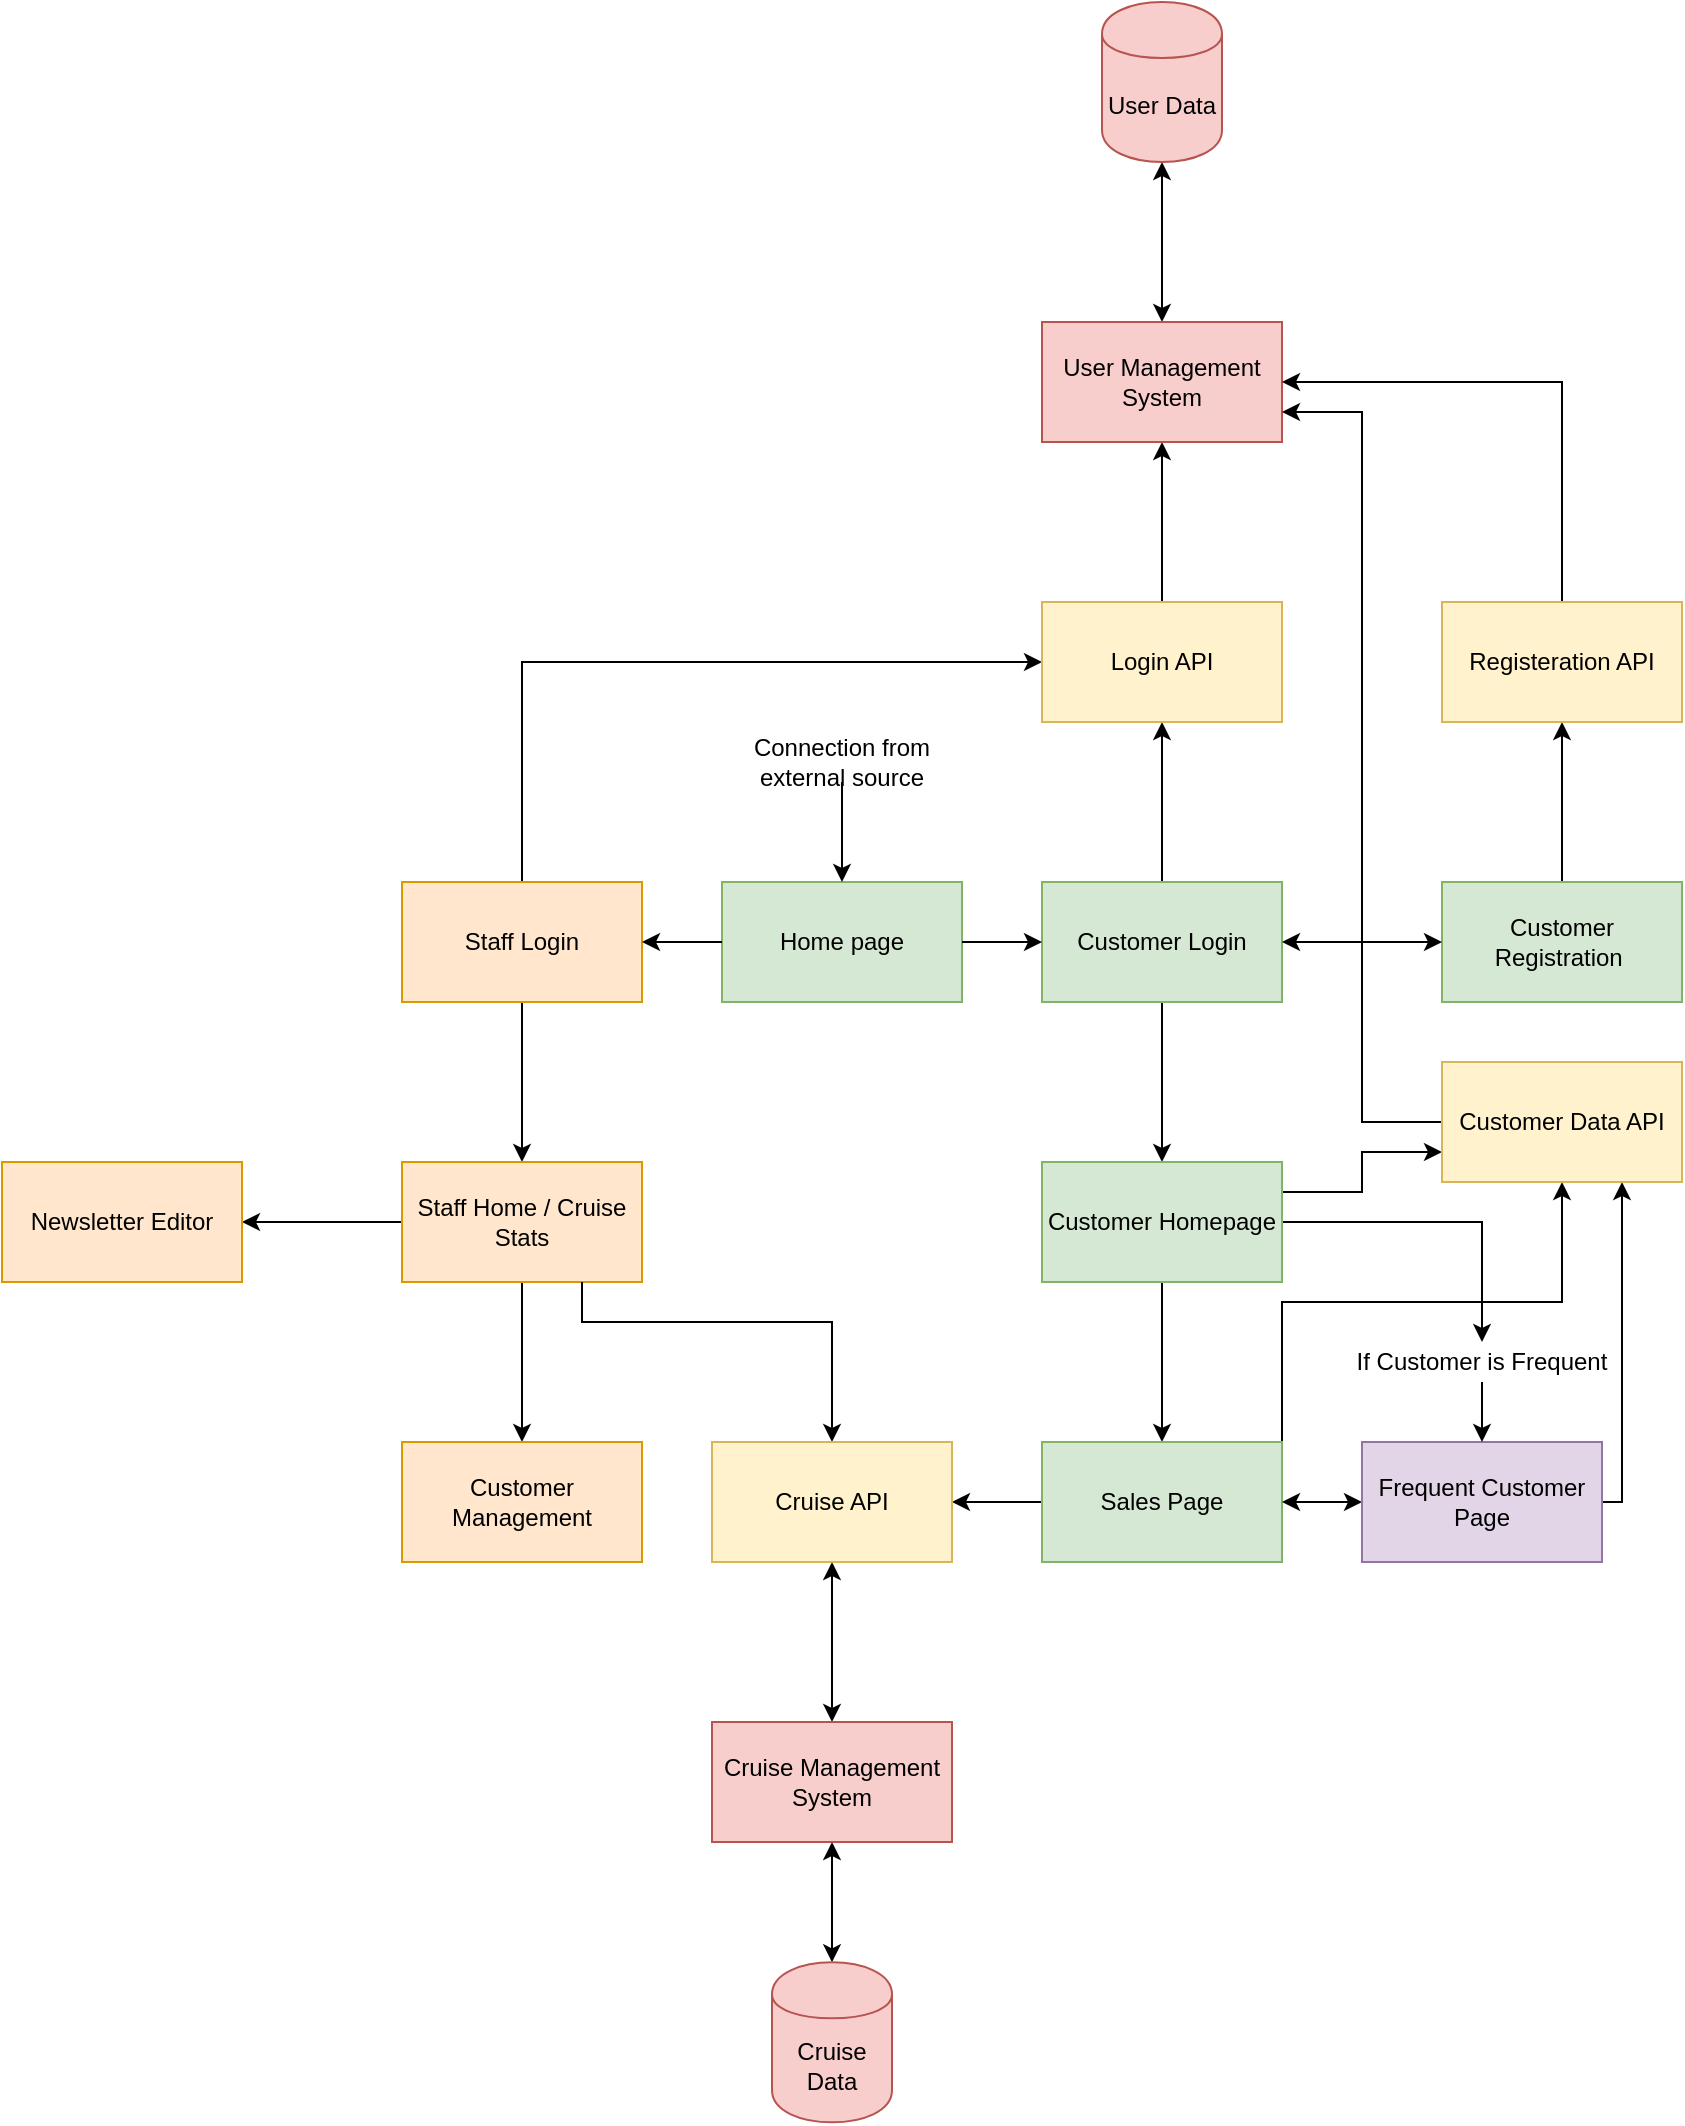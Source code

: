 <mxfile version="11.3.1" type="github" pages="1"><diagram id="MkEiVh2E32Vr3i3kMpSB" name="Page-1"><mxGraphModel dx="1656" dy="1922" grid="1" gridSize="10" guides="1" tooltips="1" connect="1" arrows="1" fold="1" page="1" pageScale="1" pageWidth="850" pageHeight="1100" math="0" shadow="0"><root><mxCell id="0"/><mxCell id="1" parent="0"/><mxCell id="g1f56kea0L3wSxyUIJh5-2" value="Home page" style="rounded=0;whiteSpace=wrap;html=1;fillColor=#d5e8d4;strokeColor=#82b366;" vertex="1" parent="1"><mxGeometry x="360" y="160" width="120" height="60" as="geometry"/></mxCell><mxCell id="g1f56kea0L3wSxyUIJh5-3" value="" style="endArrow=classic;html=1;entryX=0.5;entryY=0;entryDx=0;entryDy=0;exitX=0.5;exitY=1;exitDx=0;exitDy=0;" edge="1" parent="1" source="g1f56kea0L3wSxyUIJh5-4" target="g1f56kea0L3wSxyUIJh5-2"><mxGeometry width="50" height="50" relative="1" as="geometry"><mxPoint x="440" y="140" as="sourcePoint"/><mxPoint x="442" y="70" as="targetPoint"/></mxGeometry></mxCell><mxCell id="g1f56kea0L3wSxyUIJh5-13" value="" style="edgeStyle=orthogonalEdgeStyle;rounded=0;orthogonalLoop=1;jettySize=auto;html=1;" edge="1" parent="1" source="g1f56kea0L3wSxyUIJh5-5" target="g1f56kea0L3wSxyUIJh5-12"><mxGeometry relative="1" as="geometry"/></mxCell><mxCell id="g1f56kea0L3wSxyUIJh5-36" value="" style="edgeStyle=orthogonalEdgeStyle;rounded=0;orthogonalLoop=1;jettySize=auto;html=1;entryX=0;entryY=0.5;entryDx=0;entryDy=0;" edge="1" parent="1" source="g1f56kea0L3wSxyUIJh5-5" target="g1f56kea0L3wSxyUIJh5-33"><mxGeometry relative="1" as="geometry"><mxPoint x="270" y="20" as="targetPoint"/><Array as="points"><mxPoint x="260" y="50"/></Array></mxGeometry></mxCell><mxCell id="g1f56kea0L3wSxyUIJh5-5" value="Staff Login" style="rounded=0;whiteSpace=wrap;html=1;fillColor=#ffe6cc;strokeColor=#d79b00;" vertex="1" parent="1"><mxGeometry x="200" y="160" width="120" height="60" as="geometry"/></mxCell><mxCell id="g1f56kea0L3wSxyUIJh5-15" value="" style="edgeStyle=orthogonalEdgeStyle;rounded=0;orthogonalLoop=1;jettySize=auto;html=1;" edge="1" parent="1" source="g1f56kea0L3wSxyUIJh5-12" target="g1f56kea0L3wSxyUIJh5-14"><mxGeometry relative="1" as="geometry"/></mxCell><mxCell id="g1f56kea0L3wSxyUIJh5-32" value="" style="edgeStyle=orthogonalEdgeStyle;rounded=0;orthogonalLoop=1;jettySize=auto;html=1;" edge="1" parent="1" source="g1f56kea0L3wSxyUIJh5-12" target="g1f56kea0L3wSxyUIJh5-31"><mxGeometry relative="1" as="geometry"/></mxCell><mxCell id="g1f56kea0L3wSxyUIJh5-12" value="Staff Home / Cruise Stats" style="rounded=0;whiteSpace=wrap;html=1;fillColor=#ffe6cc;strokeColor=#d79b00;" vertex="1" parent="1"><mxGeometry x="200" y="300" width="120" height="60" as="geometry"/></mxCell><mxCell id="g1f56kea0L3wSxyUIJh5-31" value="Customer Management" style="rounded=0;whiteSpace=wrap;html=1;fillColor=#ffe6cc;strokeColor=#d79b00;" vertex="1" parent="1"><mxGeometry x="200" y="440" width="120" height="60" as="geometry"/></mxCell><mxCell id="g1f56kea0L3wSxyUIJh5-14" value="Newsletter Editor" style="rounded=0;whiteSpace=wrap;html=1;fillColor=#ffe6cc;strokeColor=#d79b00;" vertex="1" parent="1"><mxGeometry y="300" width="120" height="60" as="geometry"/></mxCell><mxCell id="g1f56kea0L3wSxyUIJh5-6" value="" style="endArrow=classic;html=1;exitX=0;exitY=0.5;exitDx=0;exitDy=0;entryX=1;entryY=0.5;entryDx=0;entryDy=0;" edge="1" parent="1" source="g1f56kea0L3wSxyUIJh5-2" target="g1f56kea0L3wSxyUIJh5-5"><mxGeometry width="50" height="50" relative="1" as="geometry"><mxPoint x="160" y="290" as="sourcePoint"/><mxPoint x="210" y="240" as="targetPoint"/></mxGeometry></mxCell><mxCell id="g1f56kea0L3wSxyUIJh5-21" value="" style="edgeStyle=orthogonalEdgeStyle;rounded=0;orthogonalLoop=1;jettySize=auto;html=1;" edge="1" parent="1" source="g1f56kea0L3wSxyUIJh5-7" target="g1f56kea0L3wSxyUIJh5-20"><mxGeometry relative="1" as="geometry"/></mxCell><mxCell id="g1f56kea0L3wSxyUIJh5-34" value="" style="edgeStyle=orthogonalEdgeStyle;rounded=0;orthogonalLoop=1;jettySize=auto;html=1;" edge="1" parent="1" source="g1f56kea0L3wSxyUIJh5-7" target="g1f56kea0L3wSxyUIJh5-33"><mxGeometry relative="1" as="geometry"/></mxCell><mxCell id="g1f56kea0L3wSxyUIJh5-7" value="Customer Login" style="rounded=0;whiteSpace=wrap;html=1;fillColor=#d5e8d4;strokeColor=#82b366;" vertex="1" parent="1"><mxGeometry x="520" y="160" width="120" height="60" as="geometry"/></mxCell><mxCell id="g1f56kea0L3wSxyUIJh5-41" value="" style="edgeStyle=orthogonalEdgeStyle;rounded=0;orthogonalLoop=1;jettySize=auto;html=1;" edge="1" parent="1" source="g1f56kea0L3wSxyUIJh5-33" target="g1f56kea0L3wSxyUIJh5-40"><mxGeometry relative="1" as="geometry"/></mxCell><mxCell id="g1f56kea0L3wSxyUIJh5-33" value="Login API" style="rounded=0;whiteSpace=wrap;html=1;fillColor=#fff2cc;strokeColor=#d6b656;" vertex="1" parent="1"><mxGeometry x="520" y="20" width="120" height="60" as="geometry"/></mxCell><mxCell id="g1f56kea0L3wSxyUIJh5-54" value="" style="edgeStyle=orthogonalEdgeStyle;rounded=0;orthogonalLoop=1;jettySize=auto;html=1;startArrow=classic;startFill=1;endArrow=classic;endFill=1;" edge="1" parent="1" source="g1f56kea0L3wSxyUIJh5-40"><mxGeometry relative="1" as="geometry"><mxPoint x="580" y="-200" as="targetPoint"/></mxGeometry></mxCell><mxCell id="g1f56kea0L3wSxyUIJh5-40" value="User Management System" style="rounded=0;whiteSpace=wrap;html=1;fillColor=#f8cecc;strokeColor=#b85450;" vertex="1" parent="1"><mxGeometry x="520" y="-120" width="120" height="60" as="geometry"/></mxCell><mxCell id="g1f56kea0L3wSxyUIJh5-44" value="" style="edgeStyle=orthogonalEdgeStyle;rounded=0;orthogonalLoop=1;jettySize=auto;html=1;" edge="1" parent="1" source="g1f56kea0L3wSxyUIJh5-22" target="g1f56kea0L3wSxyUIJh5-43"><mxGeometry relative="1" as="geometry"/></mxCell><mxCell id="g1f56kea0L3wSxyUIJh5-22" value="Customer Registration&amp;nbsp;" style="rounded=0;whiteSpace=wrap;html=1;fillColor=#d5e8d4;strokeColor=#82b366;" vertex="1" parent="1"><mxGeometry x="720" y="160" width="120" height="60" as="geometry"/></mxCell><mxCell id="g1f56kea0L3wSxyUIJh5-46" value="" style="edgeStyle=orthogonalEdgeStyle;rounded=0;orthogonalLoop=1;jettySize=auto;html=1;entryX=1;entryY=0.5;entryDx=0;entryDy=0;" edge="1" parent="1" source="g1f56kea0L3wSxyUIJh5-43" target="g1f56kea0L3wSxyUIJh5-40"><mxGeometry relative="1" as="geometry"><mxPoint x="780" y="-140" as="targetPoint"/><Array as="points"><mxPoint x="780" y="-90"/></Array></mxGeometry></mxCell><mxCell id="g1f56kea0L3wSxyUIJh5-43" value="Registeration API" style="rounded=0;whiteSpace=wrap;html=1;fillColor=#fff2cc;strokeColor=#d6b656;" vertex="1" parent="1"><mxGeometry x="720" y="20" width="120" height="60" as="geometry"/></mxCell><mxCell id="g1f56kea0L3wSxyUIJh5-30" value="" style="edgeStyle=orthogonalEdgeStyle;rounded=0;orthogonalLoop=1;jettySize=auto;html=1;entryX=0.5;entryY=0;entryDx=0;entryDy=0;" edge="1" parent="1" source="g1f56kea0L3wSxyUIJh5-20" target="g1f56kea0L3wSxyUIJh5-18"><mxGeometry relative="1" as="geometry"><Array as="points"><mxPoint x="740" y="330"/><mxPoint x="740" y="390"/></Array></mxGeometry></mxCell><mxCell id="g1f56kea0L3wSxyUIJh5-65" value="" style="edgeStyle=orthogonalEdgeStyle;rounded=0;orthogonalLoop=1;jettySize=auto;html=1;startArrow=none;startFill=0;endArrow=classic;endFill=1;" edge="1" parent="1" source="g1f56kea0L3wSxyUIJh5-20" target="g1f56kea0L3wSxyUIJh5-64"><mxGeometry relative="1" as="geometry"/></mxCell><mxCell id="g1f56kea0L3wSxyUIJh5-77" style="edgeStyle=orthogonalEdgeStyle;rounded=0;orthogonalLoop=1;jettySize=auto;html=1;exitX=1;exitY=0.25;exitDx=0;exitDy=0;entryX=0;entryY=0.75;entryDx=0;entryDy=0;startArrow=none;startFill=0;endArrow=classic;endFill=1;" edge="1" parent="1" source="g1f56kea0L3wSxyUIJh5-20" target="g1f56kea0L3wSxyUIJh5-72"><mxGeometry relative="1" as="geometry"/></mxCell><mxCell id="g1f56kea0L3wSxyUIJh5-20" value="Customer Homepage" style="rounded=0;whiteSpace=wrap;html=1;fillColor=#d5e8d4;strokeColor=#82b366;" vertex="1" parent="1"><mxGeometry x="520" y="300" width="120" height="60" as="geometry"/></mxCell><mxCell id="g1f56kea0L3wSxyUIJh5-68" value="" style="edgeStyle=orthogonalEdgeStyle;rounded=0;orthogonalLoop=1;jettySize=auto;html=1;startArrow=none;startFill=0;endArrow=classic;endFill=1;" edge="1" parent="1" source="g1f56kea0L3wSxyUIJh5-64" target="g1f56kea0L3wSxyUIJh5-47"><mxGeometry relative="1" as="geometry"/></mxCell><mxCell id="g1f56kea0L3wSxyUIJh5-78" style="edgeStyle=orthogonalEdgeStyle;rounded=0;orthogonalLoop=1;jettySize=auto;html=1;exitX=1;exitY=0.25;exitDx=0;exitDy=0;entryX=0.5;entryY=1;entryDx=0;entryDy=0;startArrow=none;startFill=0;endArrow=classic;endFill=1;" edge="1" parent="1" source="g1f56kea0L3wSxyUIJh5-64" target="g1f56kea0L3wSxyUIJh5-72"><mxGeometry relative="1" as="geometry"><Array as="points"><mxPoint x="640" y="370"/><mxPoint x="780" y="370"/></Array></mxGeometry></mxCell><mxCell id="g1f56kea0L3wSxyUIJh5-64" value="Sales Page" style="rounded=0;whiteSpace=wrap;html=1;fillColor=#d5e8d4;strokeColor=#82b366;" vertex="1" parent="1"><mxGeometry x="520" y="440" width="120" height="60" as="geometry"/></mxCell><mxCell id="g1f56kea0L3wSxyUIJh5-70" value="" style="edgeStyle=orthogonalEdgeStyle;rounded=0;orthogonalLoop=1;jettySize=auto;html=1;startArrow=classic;startFill=1;endArrow=classic;endFill=1;" edge="1" parent="1" source="g1f56kea0L3wSxyUIJh5-26" target="g1f56kea0L3wSxyUIJh5-64"><mxGeometry relative="1" as="geometry"/></mxCell><mxCell id="g1f56kea0L3wSxyUIJh5-74" value="" style="edgeStyle=orthogonalEdgeStyle;rounded=0;orthogonalLoop=1;jettySize=auto;html=1;startArrow=none;startFill=0;endArrow=classic;endFill=1;entryX=0.75;entryY=1;entryDx=0;entryDy=0;" edge="1" parent="1" source="g1f56kea0L3wSxyUIJh5-26" target="g1f56kea0L3wSxyUIJh5-72"><mxGeometry relative="1" as="geometry"><mxPoint x="880" y="470" as="targetPoint"/><Array as="points"><mxPoint x="810" y="470"/></Array></mxGeometry></mxCell><mxCell id="g1f56kea0L3wSxyUIJh5-26" value="Frequent Customer Page" style="rounded=0;whiteSpace=wrap;html=1;fillColor=#e1d5e7;strokeColor=#9673a6;" vertex="1" parent="1"><mxGeometry x="680" y="440" width="120" height="60" as="geometry"/></mxCell><mxCell id="g1f56kea0L3wSxyUIJh5-8" value="" style="endArrow=classic;html=1;entryX=0;entryY=0.5;entryDx=0;entryDy=0;exitX=1;exitY=0.5;exitDx=0;exitDy=0;" edge="1" parent="1" source="g1f56kea0L3wSxyUIJh5-2" target="g1f56kea0L3wSxyUIJh5-7"><mxGeometry width="50" height="50" relative="1" as="geometry"><mxPoint x="500" y="300" as="sourcePoint"/><mxPoint x="550" y="250" as="targetPoint"/></mxGeometry></mxCell><mxCell id="g1f56kea0L3wSxyUIJh5-28" value="" style="edgeStyle=orthogonalEdgeStyle;rounded=0;orthogonalLoop=1;jettySize=auto;html=1;exitX=0.5;exitY=1;exitDx=0;exitDy=0;" edge="1" parent="1" source="g1f56kea0L3wSxyUIJh5-18" target="g1f56kea0L3wSxyUIJh5-26"><mxGeometry relative="1" as="geometry"><Array as="points"/></mxGeometry></mxCell><mxCell id="g1f56kea0L3wSxyUIJh5-18" value="If Customer is Frequent" style="text;html=1;strokeColor=none;fillColor=none;align=center;verticalAlign=middle;whiteSpace=wrap;rounded=0;" vertex="1" parent="1"><mxGeometry x="675" y="390" width="130" height="20" as="geometry"/></mxCell><mxCell id="g1f56kea0L3wSxyUIJh5-25" value="" style="endArrow=classic;startArrow=classic;html=1;entryX=0;entryY=0.5;entryDx=0;entryDy=0;exitX=1;exitY=0.5;exitDx=0;exitDy=0;" edge="1" parent="1" source="g1f56kea0L3wSxyUIJh5-7" target="g1f56kea0L3wSxyUIJh5-22"><mxGeometry width="50" height="50" relative="1" as="geometry"><mxPoint x="640" y="260" as="sourcePoint"/><mxPoint x="690" y="210" as="targetPoint"/></mxGeometry></mxCell><mxCell id="g1f56kea0L3wSxyUIJh5-4" value="Connection from external source" style="text;html=1;strokeColor=none;fillColor=none;align=center;verticalAlign=middle;whiteSpace=wrap;rounded=0;" vertex="1" parent="1"><mxGeometry x="365" y="90" width="110" height="20" as="geometry"/></mxCell><mxCell id="g1f56kea0L3wSxyUIJh5-51" value="" style="edgeStyle=orthogonalEdgeStyle;rounded=0;orthogonalLoop=1;jettySize=auto;html=1;entryX=0.75;entryY=1;entryDx=0;entryDy=0;startArrow=classic;startFill=1;endArrow=none;endFill=0;" edge="1" parent="1" source="g1f56kea0L3wSxyUIJh5-47" target="g1f56kea0L3wSxyUIJh5-12"><mxGeometry relative="1" as="geometry"><mxPoint x="130" y="160" as="targetPoint"/><Array as="points"><mxPoint x="415" y="380"/><mxPoint x="290" y="380"/></Array></mxGeometry></mxCell><mxCell id="g1f56kea0L3wSxyUIJh5-60" value="" style="edgeStyle=orthogonalEdgeStyle;rounded=0;orthogonalLoop=1;jettySize=auto;html=1;startArrow=classic;startFill=1;endArrow=classic;endFill=1;" edge="1" parent="1" source="g1f56kea0L3wSxyUIJh5-47" target="g1f56kea0L3wSxyUIJh5-59"><mxGeometry relative="1" as="geometry"/></mxCell><mxCell id="g1f56kea0L3wSxyUIJh5-47" value="Cruise API" style="rounded=0;whiteSpace=wrap;html=1;fillColor=#fff2cc;strokeColor=#d6b656;" vertex="1" parent="1"><mxGeometry x="355" y="440" width="120" height="60" as="geometry"/></mxCell><mxCell id="g1f56kea0L3wSxyUIJh5-63" value="" style="edgeStyle=orthogonalEdgeStyle;rounded=0;orthogonalLoop=1;jettySize=auto;html=1;startArrow=classic;startFill=1;endArrow=classic;endFill=1;" edge="1" parent="1" source="g1f56kea0L3wSxyUIJh5-59" target="g1f56kea0L3wSxyUIJh5-55"><mxGeometry relative="1" as="geometry"/></mxCell><mxCell id="g1f56kea0L3wSxyUIJh5-59" value="Cruise Management System" style="rounded=0;whiteSpace=wrap;html=1;fillColor=#f8cecc;strokeColor=#b85450;" vertex="1" parent="1"><mxGeometry x="355" y="580" width="120" height="60" as="geometry"/></mxCell><mxCell id="g1f56kea0L3wSxyUIJh5-52" value="User Data" style="shape=cylinder;whiteSpace=wrap;html=1;boundedLbl=1;backgroundOutline=1;fillColor=#f8cecc;strokeColor=#b85450;" vertex="1" parent="1"><mxGeometry x="550" y="-280" width="60" height="80" as="geometry"/></mxCell><mxCell id="g1f56kea0L3wSxyUIJh5-55" value="Cruise Data" style="shape=cylinder;whiteSpace=wrap;html=1;boundedLbl=1;backgroundOutline=1;fillColor=#f8cecc;strokeColor=#b85450;" vertex="1" parent="1"><mxGeometry x="385" y="700.167" width="60" height="80" as="geometry"/></mxCell><mxCell id="g1f56kea0L3wSxyUIJh5-76" value="" style="edgeStyle=orthogonalEdgeStyle;rounded=0;orthogonalLoop=1;jettySize=auto;html=1;startArrow=none;startFill=0;endArrow=classic;endFill=1;entryX=1;entryY=0.75;entryDx=0;entryDy=0;" edge="1" parent="1" source="g1f56kea0L3wSxyUIJh5-72" target="g1f56kea0L3wSxyUIJh5-40"><mxGeometry relative="1" as="geometry"><mxPoint x="640" y="280" as="targetPoint"/></mxGeometry></mxCell><mxCell id="g1f56kea0L3wSxyUIJh5-72" value="Customer Data API" style="rounded=0;whiteSpace=wrap;html=1;fillColor=#fff2cc;strokeColor=#d6b656;" vertex="1" parent="1"><mxGeometry x="720" y="250" width="120" height="60" as="geometry"/></mxCell></root></mxGraphModel></diagram></mxfile>